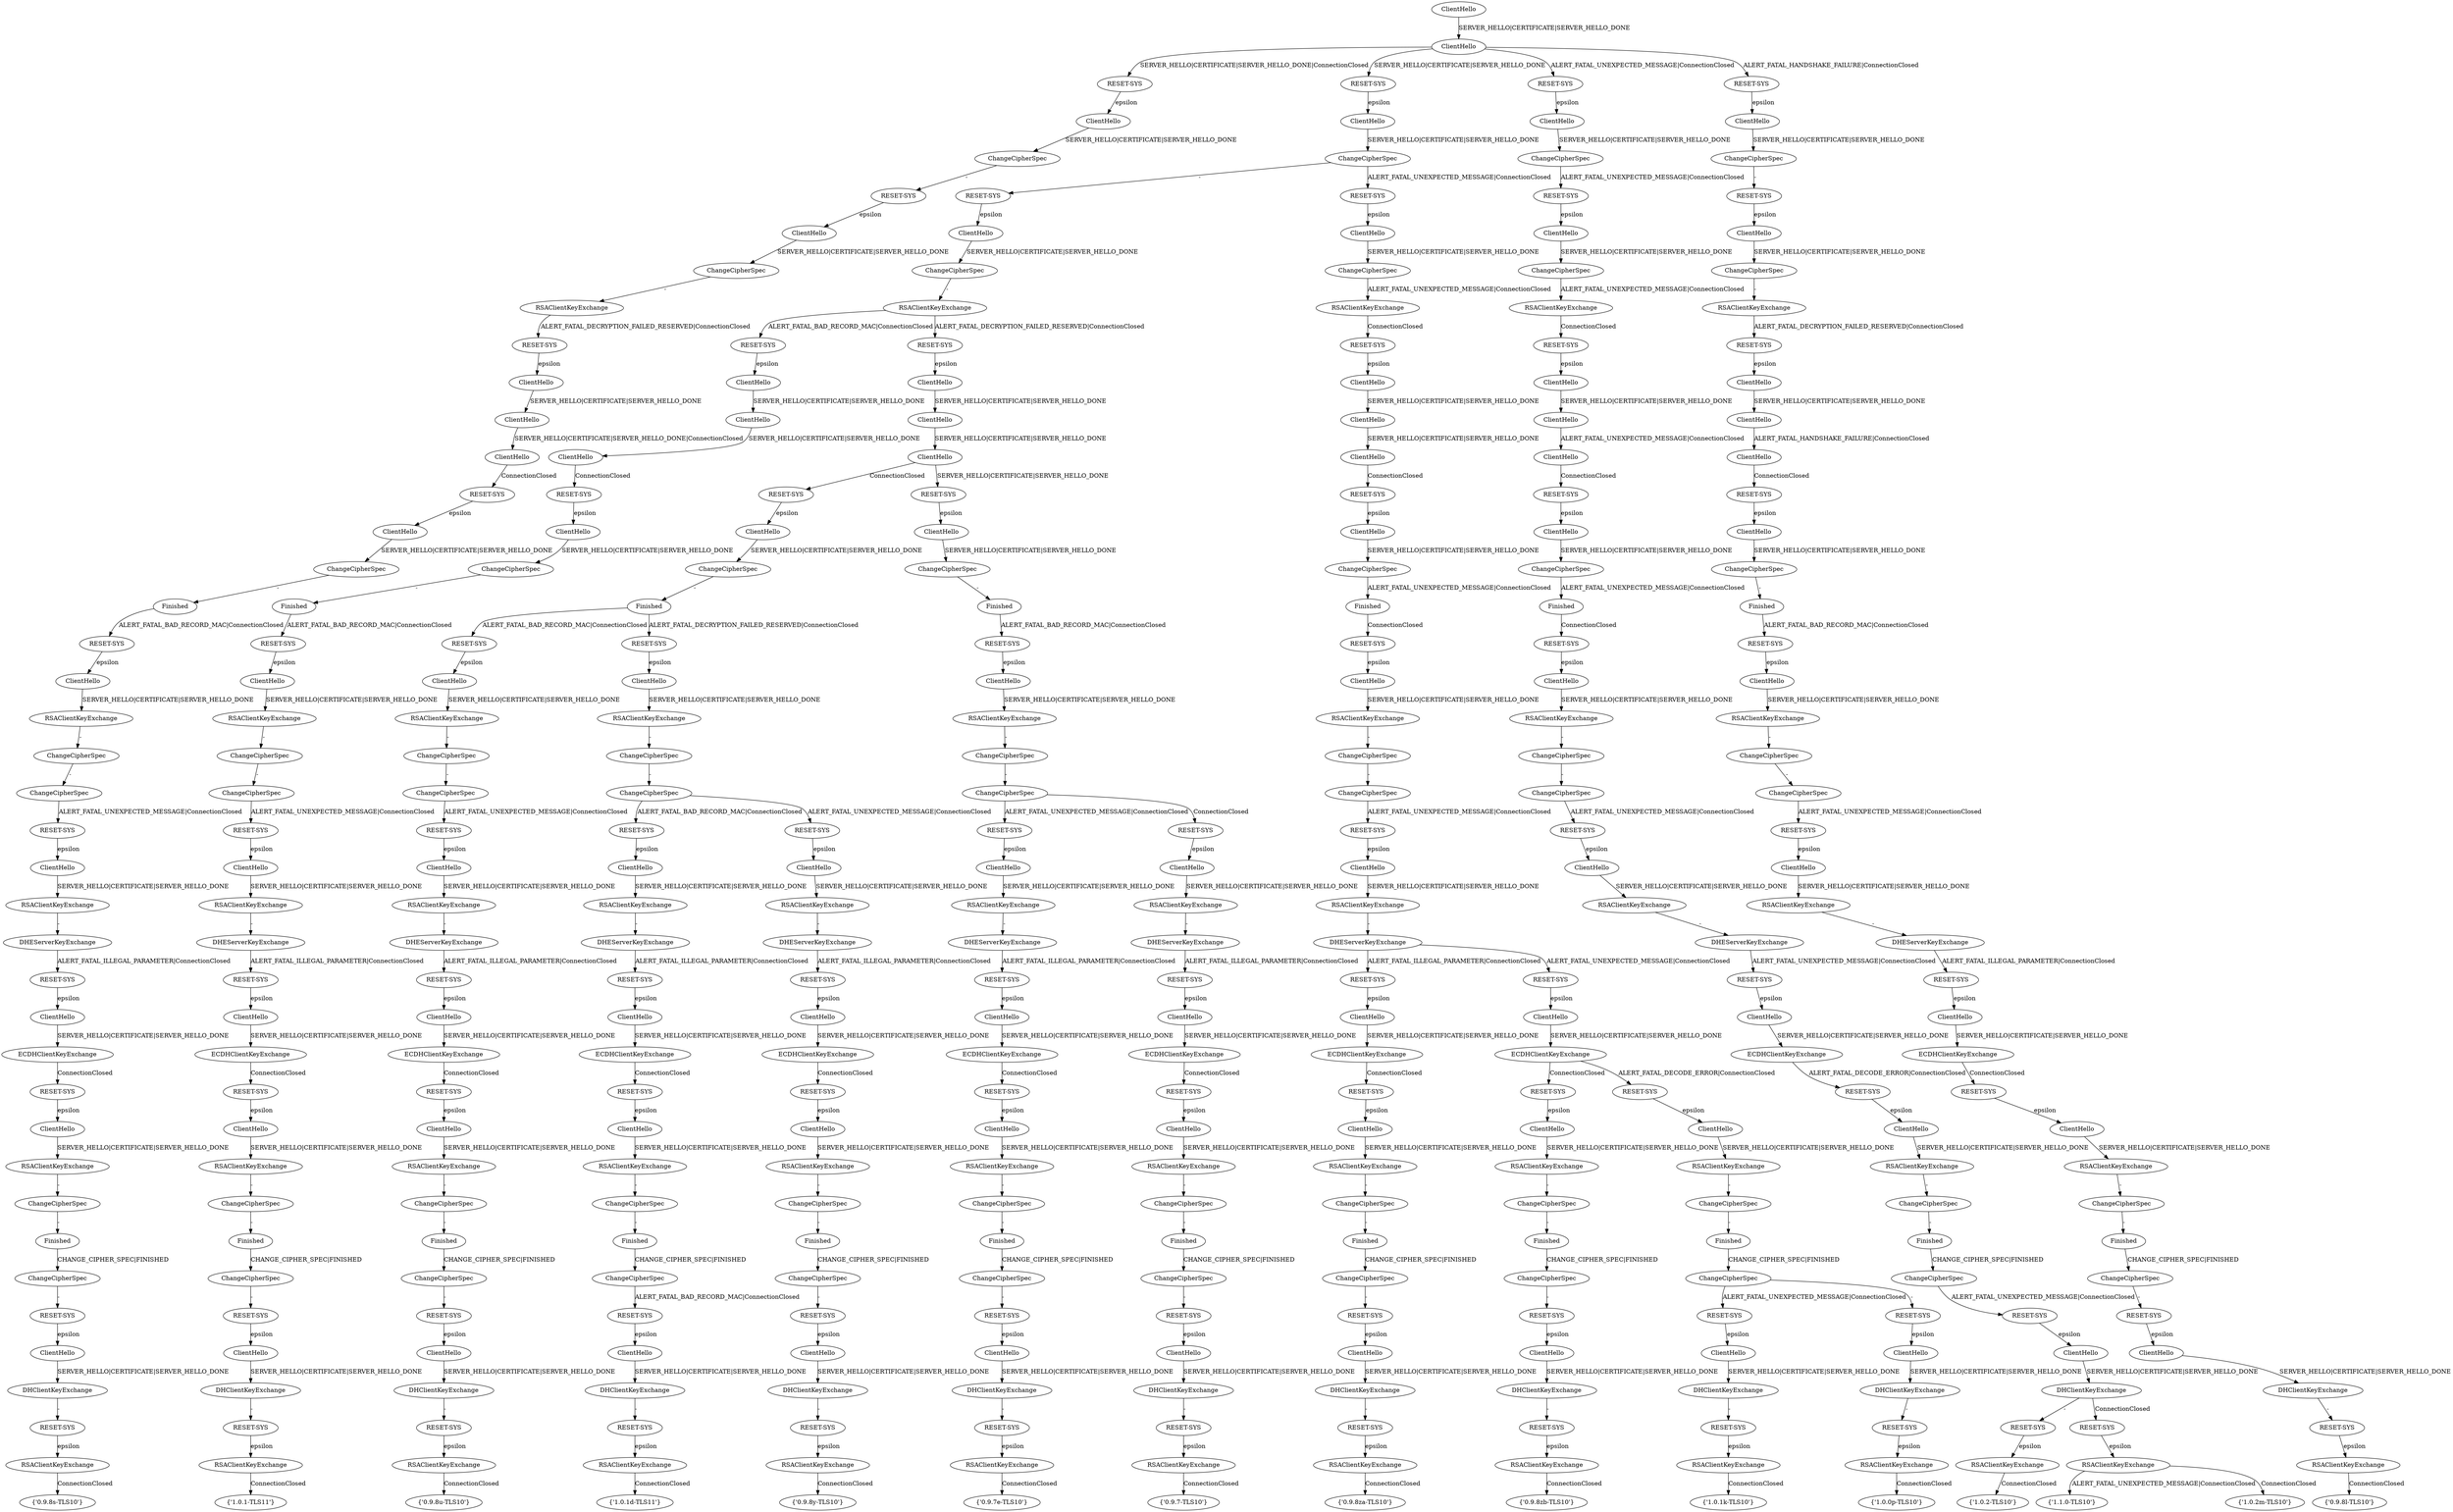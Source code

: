 digraph "" {
	node [label="\N"];
	a0	[label=ClientHello];
	a1	[label=ClientHello];
	a0 -> a1	[key=0,
		label="SERVER_HELLO|CERTIFICATE|SERVER_HELLO_DONE"];
	a2	[label="RESET-SYS"];
	a1 -> a2	[key=0,
		label="SERVER_HELLO|CERTIFICATE|SERVER_HELLO_DONE|ConnectionClosed"];
	a3	[label="RESET-SYS"];
	a1 -> a3	[key=0,
		label="SERVER_HELLO|CERTIFICATE|SERVER_HELLO_DONE"];
	a4	[label="RESET-SYS"];
	a1 -> a4	[key=0,
		label="ALERT_FATAL_UNEXPECTED_MESSAGE|ConnectionClosed"];
	a5	[label="RESET-SYS"];
	a1 -> a5	[key=0,
		label="ALERT_FATAL_HANDSHAKE_FAILURE|ConnectionClosed"];
	a9	[label=ClientHello];
	a2 -> a9	[key=0,
		label=epsilon];
	a6	[label=ClientHello];
	a3 -> a6	[key=0,
		label=epsilon];
	a8	[label=ClientHello];
	a4 -> a8	[key=0,
		label=epsilon];
	a7	[label=ClientHello];
	a5 -> a7	[key=0,
		label=epsilon];
	a10	[label=ChangeCipherSpec];
	a6 -> a10	[key=0,
		label="SERVER_HELLO|CERTIFICATE|SERVER_HELLO_DONE"];
	a13	[label=ChangeCipherSpec];
	a7 -> a13	[key=0,
		label="SERVER_HELLO|CERTIFICATE|SERVER_HELLO_DONE"];
	a15	[label=ChangeCipherSpec];
	a8 -> a15	[key=0,
		label="SERVER_HELLO|CERTIFICATE|SERVER_HELLO_DONE"];
	a17	[label=ChangeCipherSpec];
	a9 -> a17	[key=0,
		label="SERVER_HELLO|CERTIFICATE|SERVER_HELLO_DONE"];
	a11	[label="RESET-SYS"];
	a10 -> a11	[key=0,
		label="-"];
	a12	[label="RESET-SYS"];
	a10 -> a12	[key=0,
		label="ALERT_FATAL_UNEXPECTED_MESSAGE|ConnectionClosed"];
	a21	[label=ClientHello];
	a11 -> a21	[key=0,
		label=epsilon];
	a19	[label=ClientHello];
	a12 -> a19	[key=0,
		label=epsilon];
	a14	[label="RESET-SYS"];
	a13 -> a14	[key=0,
		label="-"];
	a22	[label=ClientHello];
	a14 -> a22	[key=0,
		label=epsilon];
	a16	[label="RESET-SYS"];
	a15 -> a16	[key=0,
		label="ALERT_FATAL_UNEXPECTED_MESSAGE|ConnectionClosed"];
	a23	[label=ClientHello];
	a16 -> a23	[key=0,
		label=epsilon];
	a18	[label="RESET-SYS"];
	a17 -> a18	[key=0,
		label="-"];
	a20	[label=ClientHello];
	a18 -> a20	[key=0,
		label=epsilon];
	a24	[label=ChangeCipherSpec];
	a19 -> a24	[key=0,
		label="SERVER_HELLO|CERTIFICATE|SERVER_HELLO_DONE"];
	a27	[label=ChangeCipherSpec];
	a20 -> a27	[key=0,
		label="SERVER_HELLO|CERTIFICATE|SERVER_HELLO_DONE"];
	a30	[label=ChangeCipherSpec];
	a21 -> a30	[key=0,
		label="SERVER_HELLO|CERTIFICATE|SERVER_HELLO_DONE"];
	a34	[label=ChangeCipherSpec];
	a22 -> a34	[key=0,
		label="SERVER_HELLO|CERTIFICATE|SERVER_HELLO_DONE"];
	a37	[label=ChangeCipherSpec];
	a23 -> a37	[key=0,
		label="SERVER_HELLO|CERTIFICATE|SERVER_HELLO_DONE"];
	a25	[label=RSAClientKeyExchange];
	a24 -> a25	[key=0,
		label="ALERT_FATAL_UNEXPECTED_MESSAGE|ConnectionClosed"];
	a26	[label="RESET-SYS"];
	a25 -> a26	[key=0,
		label=ConnectionClosed];
	a45	[label=ClientHello];
	a26 -> a45	[key=0,
		label=epsilon];
	a28	[label=RSAClientKeyExchange];
	a27 -> a28	[key=0,
		label="-"];
	a29	[label="RESET-SYS"];
	a28 -> a29	[key=0,
		label="ALERT_FATAL_DECRYPTION_FAILED_RESERVED|ConnectionClosed"];
	a42	[label=ClientHello];
	a29 -> a42	[key=0,
		label=epsilon];
	a31	[label=RSAClientKeyExchange];
	a30 -> a31	[key=0,
		label="-"];
	a32	[label="RESET-SYS"];
	a31 -> a32	[key=0,
		label="ALERT_FATAL_BAD_RECORD_MAC|ConnectionClosed"];
	a33	[label="RESET-SYS"];
	a31 -> a33	[key=0,
		label="ALERT_FATAL_DECRYPTION_FAILED_RESERVED|ConnectionClosed"];
	a41	[label=ClientHello];
	a32 -> a41	[key=0,
		label=epsilon];
	a43	[label=ClientHello];
	a33 -> a43	[key=0,
		label=epsilon];
	a35	[label=RSAClientKeyExchange];
	a34 -> a35	[key=0,
		label="-"];
	a36	[label="RESET-SYS"];
	a35 -> a36	[key=0,
		label="ALERT_FATAL_DECRYPTION_FAILED_RESERVED|ConnectionClosed"];
	a40	[label=ClientHello];
	a36 -> a40	[key=0,
		label=epsilon];
	a38	[label=RSAClientKeyExchange];
	a37 -> a38	[key=0,
		label="ALERT_FATAL_UNEXPECTED_MESSAGE|ConnectionClosed"];
	a39	[label="RESET-SYS"];
	a38 -> a39	[key=0,
		label=ConnectionClosed];
	a44	[label=ClientHello];
	a39 -> a44	[key=0,
		label=epsilon];
	a46	[label=ClientHello];
	a40 -> a46	[key=0,
		label="SERVER_HELLO|CERTIFICATE|SERVER_HELLO_DONE"];
	a49	[label=ClientHello];
	a41 -> a49	[key=0,
		label="SERVER_HELLO|CERTIFICATE|SERVER_HELLO_DONE"];
	a52	[label=ClientHello];
	a42 -> a52	[key=0,
		label="SERVER_HELLO|CERTIFICATE|SERVER_HELLO_DONE"];
	a55	[label=ClientHello];
	a43 -> a55	[key=0,
		label="SERVER_HELLO|CERTIFICATE|SERVER_HELLO_DONE"];
	a59	[label=ClientHello];
	a44 -> a59	[key=0,
		label="SERVER_HELLO|CERTIFICATE|SERVER_HELLO_DONE"];
	a62	[label=ClientHello];
	a45 -> a62	[key=0,
		label="SERVER_HELLO|CERTIFICATE|SERVER_HELLO_DONE"];
	a47	[label=ClientHello];
	a46 -> a47	[key=0,
		label="ALERT_FATAL_HANDSHAKE_FAILURE|ConnectionClosed"];
	a48	[label="RESET-SYS"];
	a47 -> a48	[key=0,
		label=ConnectionClosed];
	a68	[label=ClientHello];
	a48 -> a68	[key=0,
		label=epsilon];
	a50	[label=ClientHello];
	a49 -> a50	[key=0,
		label="SERVER_HELLO|CERTIFICATE|SERVER_HELLO_DONE"];
	a51	[label="RESET-SYS"];
	a50 -> a51	[key=0,
		label=ConnectionClosed];
	a70	[label=ClientHello];
	a51 -> a70	[key=0,
		label=epsilon];
	a53	[label=ClientHello];
	a52 -> a53	[key=0,
		label="SERVER_HELLO|CERTIFICATE|SERVER_HELLO_DONE|ConnectionClosed"];
	a54	[label="RESET-SYS"];
	a53 -> a54	[key=0,
		label=ConnectionClosed];
	a66	[label=ClientHello];
	a54 -> a66	[key=0,
		label=epsilon];
	a56	[label=ClientHello];
	a55 -> a56	[key=0,
		label="SERVER_HELLO|CERTIFICATE|SERVER_HELLO_DONE"];
	a57	[label="RESET-SYS"];
	a56 -> a57	[key=0,
		label=ConnectionClosed];
	a58	[label="RESET-SYS"];
	a56 -> a58	[key=0,
		label="SERVER_HELLO|CERTIFICATE|SERVER_HELLO_DONE"];
	a69	[label=ClientHello];
	a57 -> a69	[key=0,
		label=epsilon];
	a71	[label=ClientHello];
	a58 -> a71	[key=0,
		label=epsilon];
	a60	[label=ClientHello];
	a59 -> a60	[key=0,
		label="ALERT_FATAL_UNEXPECTED_MESSAGE|ConnectionClosed"];
	a61	[label="RESET-SYS"];
	a60 -> a61	[key=0,
		label=ConnectionClosed];
	a67	[label=ClientHello];
	a61 -> a67	[key=0,
		label=epsilon];
	a63	[label=ClientHello];
	a62 -> a63	[key=0,
		label="SERVER_HELLO|CERTIFICATE|SERVER_HELLO_DONE"];
	a64	[label="RESET-SYS"];
	a63 -> a64	[key=0,
		label=ConnectionClosed];
	a65	[label=ClientHello];
	a64 -> a65	[key=0,
		label=epsilon];
	a72	[label=ChangeCipherSpec];
	a65 -> a72	[key=0,
		label="SERVER_HELLO|CERTIFICATE|SERVER_HELLO_DONE"];
	a75	[label=ChangeCipherSpec];
	a66 -> a75	[key=0,
		label="SERVER_HELLO|CERTIFICATE|SERVER_HELLO_DONE"];
	a78	[label=ChangeCipherSpec];
	a67 -> a78	[key=0,
		label="SERVER_HELLO|CERTIFICATE|SERVER_HELLO_DONE"];
	a81	[label=ChangeCipherSpec];
	a68 -> a81	[key=0,
		label="SERVER_HELLO|CERTIFICATE|SERVER_HELLO_DONE"];
	a84	[label=ChangeCipherSpec];
	a69 -> a84	[key=0,
		label="SERVER_HELLO|CERTIFICATE|SERVER_HELLO_DONE"];
	a88	[label=ChangeCipherSpec];
	a70 -> a88	[key=0,
		label="SERVER_HELLO|CERTIFICATE|SERVER_HELLO_DONE"];
	a91	[label=ChangeCipherSpec];
	a71 -> a91	[key=0,
		label="SERVER_HELLO|CERTIFICATE|SERVER_HELLO_DONE"];
	a73	[label=Finished];
	a72 -> a73	[key=0,
		label="ALERT_FATAL_UNEXPECTED_MESSAGE|ConnectionClosed"];
	a74	[label="RESET-SYS"];
	a73 -> a74	[key=0,
		label=ConnectionClosed];
	a97	[label=ClientHello];
	a74 -> a97	[key=0,
		label=epsilon];
	a76	[label=Finished];
	a75 -> a76	[key=0,
		label="-"];
	a77	[label="RESET-SYS"];
	a76 -> a77	[key=0,
		label="ALERT_FATAL_BAD_RECORD_MAC|ConnectionClosed"];
	a101	[label=ClientHello];
	a77 -> a101	[key=0,
		label=epsilon];
	a79	[label=Finished];
	a78 -> a79	[key=0,
		label="ALERT_FATAL_UNEXPECTED_MESSAGE|ConnectionClosed"];
	a80	[label="RESET-SYS"];
	a79 -> a80	[key=0,
		label=ConnectionClosed];
	a99	[label=ClientHello];
	a80 -> a99	[key=0,
		label=epsilon];
	a82	[label=Finished];
	a81 -> a82	[key=0,
		label="-"];
	a83	[label="RESET-SYS"];
	a82 -> a83	[key=0,
		label="ALERT_FATAL_BAD_RECORD_MAC|ConnectionClosed"];
	a96	[label=ClientHello];
	a83 -> a96	[key=0,
		label=epsilon];
	a85	[label=Finished];
	a84 -> a85	[key=0,
		label="-"];
	a86	[label="RESET-SYS"];
	a85 -> a86	[key=0,
		label="ALERT_FATAL_BAD_RECORD_MAC|ConnectionClosed"];
	a87	[label="RESET-SYS"];
	a85 -> a87	[key=0,
		label="ALERT_FATAL_DECRYPTION_FAILED_RESERVED|ConnectionClosed"];
	a95	[label=ClientHello];
	a86 -> a95	[key=0,
		label=epsilon];
	a98	[label=ClientHello];
	a87 -> a98	[key=0,
		label=epsilon];
	a89	[label=Finished];
	a88 -> a89	[key=0,
		label="-"];
	a90	[label="RESET-SYS"];
	a89 -> a90	[key=0,
		label="ALERT_FATAL_BAD_RECORD_MAC|ConnectionClosed"];
	a94	[label=ClientHello];
	a90 -> a94	[key=0,
		label=epsilon];
	a92	[label=Finished];
	a91 -> a92	[key=0,
		label="-"];
	a93	[label="RESET-SYS"];
	a92 -> a93	[key=0,
		label="ALERT_FATAL_BAD_RECORD_MAC|ConnectionClosed"];
	a100	[label=ClientHello];
	a93 -> a100	[key=0,
		label=epsilon];
	a102	[label=RSAClientKeyExchange];
	a94 -> a102	[key=0,
		label="SERVER_HELLO|CERTIFICATE|SERVER_HELLO_DONE"];
	a106	[label=RSAClientKeyExchange];
	a95 -> a106	[key=0,
		label="SERVER_HELLO|CERTIFICATE|SERVER_HELLO_DONE"];
	a110	[label=RSAClientKeyExchange];
	a96 -> a110	[key=0,
		label="SERVER_HELLO|CERTIFICATE|SERVER_HELLO_DONE"];
	a114	[label=RSAClientKeyExchange];
	a97 -> a114	[key=0,
		label="SERVER_HELLO|CERTIFICATE|SERVER_HELLO_DONE"];
	a118	[label=RSAClientKeyExchange];
	a98 -> a118	[key=0,
		label="SERVER_HELLO|CERTIFICATE|SERVER_HELLO_DONE"];
	a123	[label=RSAClientKeyExchange];
	a99 -> a123	[key=0,
		label="SERVER_HELLO|CERTIFICATE|SERVER_HELLO_DONE"];
	a127	[label=RSAClientKeyExchange];
	a100 -> a127	[key=0,
		label="SERVER_HELLO|CERTIFICATE|SERVER_HELLO_DONE"];
	a132	[label=RSAClientKeyExchange];
	a101 -> a132	[key=0,
		label="SERVER_HELLO|CERTIFICATE|SERVER_HELLO_DONE"];
	a103	[label=ChangeCipherSpec];
	a102 -> a103	[key=0,
		label="-"];
	a104	[label=ChangeCipherSpec];
	a103 -> a104	[key=0,
		label="-"];
	a105	[label="RESET-SYS"];
	a104 -> a105	[key=0,
		label="ALERT_FATAL_UNEXPECTED_MESSAGE|ConnectionClosed"];
	a142	[label=ClientHello];
	a105 -> a142	[key=0,
		label=epsilon];
	a107	[label=ChangeCipherSpec];
	a106 -> a107	[key=0,
		label="-"];
	a108	[label=ChangeCipherSpec];
	a107 -> a108	[key=0,
		label="-"];
	a109	[label="RESET-SYS"];
	a108 -> a109	[key=0,
		label="ALERT_FATAL_UNEXPECTED_MESSAGE|ConnectionClosed"];
	a144	[label=ClientHello];
	a109 -> a144	[key=0,
		label=epsilon];
	a111	[label=ChangeCipherSpec];
	a110 -> a111	[key=0,
		label="-"];
	a112	[label=ChangeCipherSpec];
	a111 -> a112	[key=0,
		label="-"];
	a113	[label="RESET-SYS"];
	a112 -> a113	[key=0,
		label="ALERT_FATAL_UNEXPECTED_MESSAGE|ConnectionClosed"];
	a139	[label=ClientHello];
	a113 -> a139	[key=0,
		label=epsilon];
	a115	[label=ChangeCipherSpec];
	a114 -> a115	[key=0,
		label="-"];
	a116	[label=ChangeCipherSpec];
	a115 -> a116	[key=0,
		label="-"];
	a117	[label="RESET-SYS"];
	a116 -> a117	[key=0,
		label="ALERT_FATAL_UNEXPECTED_MESSAGE|ConnectionClosed"];
	a143	[label=ClientHello];
	a117 -> a143	[key=0,
		label=epsilon];
	a119	[label=ChangeCipherSpec];
	a118 -> a119	[key=0,
		label="-"];
	a120	[label=ChangeCipherSpec];
	a119 -> a120	[key=0,
		label="-"];
	a121	[label="RESET-SYS"];
	a120 -> a121	[key=0,
		label="ALERT_FATAL_BAD_RECORD_MAC|ConnectionClosed"];
	a122	[label="RESET-SYS"];
	a120 -> a122	[key=0,
		label="ALERT_FATAL_UNEXPECTED_MESSAGE|ConnectionClosed"];
	a141	[label=ClientHello];
	a121 -> a141	[key=0,
		label=epsilon];
	a140	[label=ClientHello];
	a122 -> a140	[key=0,
		label=epsilon];
	a124	[label=ChangeCipherSpec];
	a123 -> a124	[key=0,
		label="-"];
	a125	[label=ChangeCipherSpec];
	a124 -> a125	[key=0,
		label="-"];
	a126	[label="RESET-SYS"];
	a125 -> a126	[key=0,
		label="ALERT_FATAL_UNEXPECTED_MESSAGE|ConnectionClosed"];
	a145	[label=ClientHello];
	a126 -> a145	[key=0,
		label=epsilon];
	a128	[label=ChangeCipherSpec];
	a127 -> a128	[key=0,
		label="-"];
	a129	[label=ChangeCipherSpec];
	a128 -> a129	[key=0,
		label="-"];
	a130	[label="RESET-SYS"];
	a129 -> a130	[key=0,
		label="ALERT_FATAL_UNEXPECTED_MESSAGE|ConnectionClosed"];
	a131	[label="RESET-SYS"];
	a129 -> a131	[key=0,
		label=ConnectionClosed];
	a137	[label=ClientHello];
	a130 -> a137	[key=0,
		label=epsilon];
	a136	[label=ClientHello];
	a131 -> a136	[key=0,
		label=epsilon];
	a133	[label=ChangeCipherSpec];
	a132 -> a133	[key=0,
		label="-"];
	a134	[label=ChangeCipherSpec];
	a133 -> a134	[key=0,
		label="-"];
	a135	[label="RESET-SYS"];
	a134 -> a135	[key=0,
		label="ALERT_FATAL_UNEXPECTED_MESSAGE|ConnectionClosed"];
	a138	[label=ClientHello];
	a135 -> a138	[key=0,
		label=epsilon];
	a146	[label=RSAClientKeyExchange];
	a136 -> a146	[key=0,
		label="SERVER_HELLO|CERTIFICATE|SERVER_HELLO_DONE"];
	a149	[label=RSAClientKeyExchange];
	a137 -> a149	[key=0,
		label="SERVER_HELLO|CERTIFICATE|SERVER_HELLO_DONE"];
	a152	[label=RSAClientKeyExchange];
	a138 -> a152	[key=0,
		label="SERVER_HELLO|CERTIFICATE|SERVER_HELLO_DONE"];
	a155	[label=RSAClientKeyExchange];
	a139 -> a155	[key=0,
		label="SERVER_HELLO|CERTIFICATE|SERVER_HELLO_DONE"];
	a158	[label=RSAClientKeyExchange];
	a140 -> a158	[key=0,
		label="SERVER_HELLO|CERTIFICATE|SERVER_HELLO_DONE"];
	a161	[label=RSAClientKeyExchange];
	a141 -> a161	[key=0,
		label="SERVER_HELLO|CERTIFICATE|SERVER_HELLO_DONE"];
	a164	[label=RSAClientKeyExchange];
	a142 -> a164	[key=0,
		label="SERVER_HELLO|CERTIFICATE|SERVER_HELLO_DONE"];
	a167	[label=RSAClientKeyExchange];
	a143 -> a167	[key=0,
		label="SERVER_HELLO|CERTIFICATE|SERVER_HELLO_DONE"];
	a171	[label=RSAClientKeyExchange];
	a144 -> a171	[key=0,
		label="SERVER_HELLO|CERTIFICATE|SERVER_HELLO_DONE"];
	a174	[label=RSAClientKeyExchange];
	a145 -> a174	[key=0,
		label="SERVER_HELLO|CERTIFICATE|SERVER_HELLO_DONE"];
	a147	[label=DHEServerKeyExchange];
	a146 -> a147	[key=0,
		label="-"];
	a148	[label="RESET-SYS"];
	a147 -> a148	[key=0,
		label="ALERT_FATAL_ILLEGAL_PARAMETER|ConnectionClosed"];
	a182	[label=ClientHello];
	a148 -> a182	[key=0,
		label=epsilon];
	a150	[label=DHEServerKeyExchange];
	a149 -> a150	[key=0,
		label="-"];
	a151	[label="RESET-SYS"];
	a150 -> a151	[key=0,
		label="ALERT_FATAL_ILLEGAL_PARAMETER|ConnectionClosed"];
	a179	[label=ClientHello];
	a151 -> a179	[key=0,
		label=epsilon];
	a153	[label=DHEServerKeyExchange];
	a152 -> a153	[key=0,
		label="-"];
	a154	[label="RESET-SYS"];
	a153 -> a154	[key=0,
		label="ALERT_FATAL_ILLEGAL_PARAMETER|ConnectionClosed"];
	a178	[label=ClientHello];
	a154 -> a178	[key=0,
		label=epsilon];
	a156	[label=DHEServerKeyExchange];
	a155 -> a156	[key=0,
		label="-"];
	a157	[label="RESET-SYS"];
	a156 -> a157	[key=0,
		label="ALERT_FATAL_ILLEGAL_PARAMETER|ConnectionClosed"];
	a185	[label=ClientHello];
	a157 -> a185	[key=0,
		label=epsilon];
	a159	[label=DHEServerKeyExchange];
	a158 -> a159	[key=0,
		label="-"];
	a160	[label="RESET-SYS"];
	a159 -> a160	[key=0,
		label="ALERT_FATAL_ILLEGAL_PARAMETER|ConnectionClosed"];
	a183	[label=ClientHello];
	a160 -> a183	[key=0,
		label=epsilon];
	a162	[label=DHEServerKeyExchange];
	a161 -> a162	[key=0,
		label="-"];
	a163	[label="RESET-SYS"];
	a162 -> a163	[key=0,
		label="ALERT_FATAL_ILLEGAL_PARAMETER|ConnectionClosed"];
	a187	[label=ClientHello];
	a163 -> a187	[key=0,
		label=epsilon];
	a165	[label=DHEServerKeyExchange];
	a164 -> a165	[key=0,
		label="-"];
	a166	[label="RESET-SYS"];
	a165 -> a166	[key=0,
		label="ALERT_FATAL_ILLEGAL_PARAMETER|ConnectionClosed"];
	a184	[label=ClientHello];
	a166 -> a184	[key=0,
		label=epsilon];
	a168	[label=DHEServerKeyExchange];
	a167 -> a168	[key=0,
		label="-"];
	a169	[label="RESET-SYS"];
	a168 -> a169	[key=0,
		label="ALERT_FATAL_ILLEGAL_PARAMETER|ConnectionClosed"];
	a170	[label="RESET-SYS"];
	a168 -> a170	[key=0,
		label="ALERT_FATAL_UNEXPECTED_MESSAGE|ConnectionClosed"];
	a186	[label=ClientHello];
	a169 -> a186	[key=0,
		label=epsilon];
	a177	[label=ClientHello];
	a170 -> a177	[key=0,
		label=epsilon];
	a172	[label=DHEServerKeyExchange];
	a171 -> a172	[key=0,
		label="-"];
	a173	[label="RESET-SYS"];
	a172 -> a173	[key=0,
		label="ALERT_FATAL_ILLEGAL_PARAMETER|ConnectionClosed"];
	a181	[label=ClientHello];
	a173 -> a181	[key=0,
		label=epsilon];
	a175	[label=DHEServerKeyExchange];
	a174 -> a175	[key=0,
		label="-"];
	a176	[label="RESET-SYS"];
	a175 -> a176	[key=0,
		label="ALERT_FATAL_UNEXPECTED_MESSAGE|ConnectionClosed"];
	a180	[label=ClientHello];
	a176 -> a180	[key=0,
		label=epsilon];
	a188	[label=ECDHClientKeyExchange];
	a177 -> a188	[key=0,
		label="SERVER_HELLO|CERTIFICATE|SERVER_HELLO_DONE"];
	a191	[label=ECDHClientKeyExchange];
	a178 -> a191	[key=0,
		label="SERVER_HELLO|CERTIFICATE|SERVER_HELLO_DONE"];
	a193	[label=ECDHClientKeyExchange];
	a179 -> a193	[key=0,
		label="SERVER_HELLO|CERTIFICATE|SERVER_HELLO_DONE"];
	a195	[label=ECDHClientKeyExchange];
	a180 -> a195	[key=0,
		label="SERVER_HELLO|CERTIFICATE|SERVER_HELLO_DONE"];
	a197	[label=ECDHClientKeyExchange];
	a181 -> a197	[key=0,
		label="SERVER_HELLO|CERTIFICATE|SERVER_HELLO_DONE"];
	a199	[label=ECDHClientKeyExchange];
	a182 -> a199	[key=0,
		label="SERVER_HELLO|CERTIFICATE|SERVER_HELLO_DONE"];
	a201	[label=ECDHClientKeyExchange];
	a183 -> a201	[key=0,
		label="SERVER_HELLO|CERTIFICATE|SERVER_HELLO_DONE"];
	a203	[label=ECDHClientKeyExchange];
	a184 -> a203	[key=0,
		label="SERVER_HELLO|CERTIFICATE|SERVER_HELLO_DONE"];
	a205	[label=ECDHClientKeyExchange];
	a185 -> a205	[key=0,
		label="SERVER_HELLO|CERTIFICATE|SERVER_HELLO_DONE"];
	a207	[label=ECDHClientKeyExchange];
	a186 -> a207	[key=0,
		label="SERVER_HELLO|CERTIFICATE|SERVER_HELLO_DONE"];
	a209	[label=ECDHClientKeyExchange];
	a187 -> a209	[key=0,
		label="SERVER_HELLO|CERTIFICATE|SERVER_HELLO_DONE"];
	a189	[label="RESET-SYS"];
	a188 -> a189	[key=0,
		label=ConnectionClosed];
	a190	[label="RESET-SYS"];
	a188 -> a190	[key=0,
		label="ALERT_FATAL_DECODE_ERROR|ConnectionClosed"];
	a215	[label=ClientHello];
	a189 -> a215	[key=0,
		label=epsilon];
	a221	[label=ClientHello];
	a190 -> a221	[key=0,
		label=epsilon];
	a192	[label="RESET-SYS"];
	a191 -> a192	[key=0,
		label=ConnectionClosed];
	a214	[label=ClientHello];
	a192 -> a214	[key=0,
		label=epsilon];
	a194	[label="RESET-SYS"];
	a193 -> a194	[key=0,
		label=ConnectionClosed];
	a213	[label=ClientHello];
	a194 -> a213	[key=0,
		label=epsilon];
	a196	[label="RESET-SYS"];
	a195 -> a196	[key=0,
		label="ALERT_FATAL_DECODE_ERROR|ConnectionClosed"];
	a219	[label=ClientHello];
	a196 -> a219	[key=0,
		label=epsilon];
	a198	[label="RESET-SYS"];
	a197 -> a198	[key=0,
		label=ConnectionClosed];
	a222	[label=ClientHello];
	a198 -> a222	[key=0,
		label=epsilon];
	a200	[label="RESET-SYS"];
	a199 -> a200	[key=0,
		label=ConnectionClosed];
	a211	[label=ClientHello];
	a200 -> a211	[key=0,
		label=epsilon];
	a202	[label="RESET-SYS"];
	a201 -> a202	[key=0,
		label=ConnectionClosed];
	a212	[label=ClientHello];
	a202 -> a212	[key=0,
		label=epsilon];
	a204	[label="RESET-SYS"];
	a203 -> a204	[key=0,
		label=ConnectionClosed];
	a218	[label=ClientHello];
	a204 -> a218	[key=0,
		label=epsilon];
	a206	[label="RESET-SYS"];
	a205 -> a206	[key=0,
		label=ConnectionClosed];
	a220	[label=ClientHello];
	a206 -> a220	[key=0,
		label=epsilon];
	a208	[label="RESET-SYS"];
	a207 -> a208	[key=0,
		label=ConnectionClosed];
	a217	[label=ClientHello];
	a208 -> a217	[key=0,
		label=epsilon];
	a210	[label="RESET-SYS"];
	a209 -> a210	[key=0,
		label=ConnectionClosed];
	a216	[label=ClientHello];
	a210 -> a216	[key=0,
		label=epsilon];
	a223	[label=RSAClientKeyExchange];
	a211 -> a223	[key=0,
		label="SERVER_HELLO|CERTIFICATE|SERVER_HELLO_DONE"];
	a228	[label=RSAClientKeyExchange];
	a212 -> a228	[key=0,
		label="SERVER_HELLO|CERTIFICATE|SERVER_HELLO_DONE"];
	a233	[label=RSAClientKeyExchange];
	a213 -> a233	[key=0,
		label="SERVER_HELLO|CERTIFICATE|SERVER_HELLO_DONE"];
	a238	[label=RSAClientKeyExchange];
	a214 -> a238	[key=0,
		label="SERVER_HELLO|CERTIFICATE|SERVER_HELLO_DONE"];
	a243	[label=RSAClientKeyExchange];
	a215 -> a243	[key=0,
		label="SERVER_HELLO|CERTIFICATE|SERVER_HELLO_DONE"];
	a248	[label=RSAClientKeyExchange];
	a216 -> a248	[key=0,
		label="SERVER_HELLO|CERTIFICATE|SERVER_HELLO_DONE"];
	a253	[label=RSAClientKeyExchange];
	a217 -> a253	[key=0,
		label="SERVER_HELLO|CERTIFICATE|SERVER_HELLO_DONE"];
	a258	[label=RSAClientKeyExchange];
	a218 -> a258	[key=0,
		label="SERVER_HELLO|CERTIFICATE|SERVER_HELLO_DONE"];
	a263	[label=RSAClientKeyExchange];
	a219 -> a263	[key=0,
		label="SERVER_HELLO|CERTIFICATE|SERVER_HELLO_DONE"];
	a268	[label=RSAClientKeyExchange];
	a220 -> a268	[key=0,
		label="SERVER_HELLO|CERTIFICATE|SERVER_HELLO_DONE"];
	a273	[label=RSAClientKeyExchange];
	a221 -> a273	[key=0,
		label="SERVER_HELLO|CERTIFICATE|SERVER_HELLO_DONE"];
	a279	[label=RSAClientKeyExchange];
	a222 -> a279	[key=0,
		label="SERVER_HELLO|CERTIFICATE|SERVER_HELLO_DONE"];
	a224	[label=ChangeCipherSpec];
	a223 -> a224	[key=0,
		label="-"];
	a225	[label=Finished];
	a224 -> a225	[key=0,
		label="-"];
	a226	[label=ChangeCipherSpec];
	a225 -> a226	[key=0,
		label="CHANGE_CIPHER_SPEC|FINISHED"];
	a227	[label="RESET-SYS"];
	a226 -> a227	[key=0,
		label="-"];
	a291	[label=ClientHello];
	a227 -> a291	[key=0,
		label=epsilon];
	a229	[label=ChangeCipherSpec];
	a228 -> a229	[key=0,
		label="-"];
	a230	[label=Finished];
	a229 -> a230	[key=0,
		label="-"];
	a231	[label=ChangeCipherSpec];
	a230 -> a231	[key=0,
		label="CHANGE_CIPHER_SPEC|FINISHED"];
	a232	[label="RESET-SYS"];
	a231 -> a232	[key=0,
		label="-"];
	a294	[label=ClientHello];
	a232 -> a294	[key=0,
		label=epsilon];
	a234	[label=ChangeCipherSpec];
	a233 -> a234	[key=0,
		label="-"];
	a235	[label=Finished];
	a234 -> a235	[key=0,
		label="-"];
	a236	[label=ChangeCipherSpec];
	a235 -> a236	[key=0,
		label="CHANGE_CIPHER_SPEC|FINISHED"];
	a237	[label="RESET-SYS"];
	a236 -> a237	[key=0,
		label="-"];
	a296	[label=ClientHello];
	a237 -> a296	[key=0,
		label=epsilon];
	a239	[label=ChangeCipherSpec];
	a238 -> a239	[key=0,
		label="-"];
	a240	[label=Finished];
	a239 -> a240	[key=0,
		label="-"];
	a241	[label=ChangeCipherSpec];
	a240 -> a241	[key=0,
		label="CHANGE_CIPHER_SPEC|FINISHED"];
	a242	[label="RESET-SYS"];
	a241 -> a242	[key=0,
		label="-"];
	a290	[label=ClientHello];
	a242 -> a290	[key=0,
		label=epsilon];
	a244	[label=ChangeCipherSpec];
	a243 -> a244	[key=0,
		label="-"];
	a245	[label=Finished];
	a244 -> a245	[key=0,
		label="-"];
	a246	[label=ChangeCipherSpec];
	a245 -> a246	[key=0,
		label="CHANGE_CIPHER_SPEC|FINISHED"];
	a247	[label="RESET-SYS"];
	a246 -> a247	[key=0,
		label="-"];
	a287	[label=ClientHello];
	a247 -> a287	[key=0,
		label=epsilon];
	a249	[label=ChangeCipherSpec];
	a248 -> a249	[key=0,
		label="-"];
	a250	[label=Finished];
	a249 -> a250	[key=0,
		label="-"];
	a251	[label=ChangeCipherSpec];
	a250 -> a251	[key=0,
		label="CHANGE_CIPHER_SPEC|FINISHED"];
	a252	[label="RESET-SYS"];
	a251 -> a252	[key=0,
		label="ALERT_FATAL_BAD_RECORD_MAC|ConnectionClosed"];
	a292	[label=ClientHello];
	a252 -> a292	[key=0,
		label=epsilon];
	a254	[label=ChangeCipherSpec];
	a253 -> a254	[key=0,
		label="-"];
	a255	[label=Finished];
	a254 -> a255	[key=0,
		label="-"];
	a256	[label=ChangeCipherSpec];
	a255 -> a256	[key=0,
		label="CHANGE_CIPHER_SPEC|FINISHED"];
	a257	[label="RESET-SYS"];
	a256 -> a257	[key=0,
		label="-"];
	a284	[label=ClientHello];
	a257 -> a284	[key=0,
		label=epsilon];
	a259	[label=ChangeCipherSpec];
	a258 -> a259	[key=0,
		label="-"];
	a260	[label=Finished];
	a259 -> a260	[key=0,
		label="-"];
	a261	[label=ChangeCipherSpec];
	a260 -> a261	[key=0,
		label="CHANGE_CIPHER_SPEC|FINISHED"];
	a262	[label="RESET-SYS"];
	a261 -> a262	[key=0,
		label="-"];
	a293	[label=ClientHello];
	a262 -> a293	[key=0,
		label=epsilon];
	a264	[label=ChangeCipherSpec];
	a263 -> a264	[key=0,
		label="-"];
	a265	[label=Finished];
	a264 -> a265	[key=0,
		label="-"];
	a266	[label=ChangeCipherSpec];
	a265 -> a266	[key=0,
		label="CHANGE_CIPHER_SPEC|FINISHED"];
	a267	[label="RESET-SYS"];
	a266 -> a267	[key=0,
		label="ALERT_FATAL_UNEXPECTED_MESSAGE|ConnectionClosed"];
	a289	[label=ClientHello];
	a267 -> a289	[key=0,
		label=epsilon];
	a269	[label=ChangeCipherSpec];
	a268 -> a269	[key=0,
		label="-"];
	a270	[label=Finished];
	a269 -> a270	[key=0,
		label="-"];
	a271	[label=ChangeCipherSpec];
	a270 -> a271	[key=0,
		label="CHANGE_CIPHER_SPEC|FINISHED"];
	a272	[label="RESET-SYS"];
	a271 -> a272	[key=0,
		label="-"];
	a288	[label=ClientHello];
	a272 -> a288	[key=0,
		label=epsilon];
	a274	[label=ChangeCipherSpec];
	a273 -> a274	[key=0,
		label="-"];
	a275	[label=Finished];
	a274 -> a275	[key=0,
		label="-"];
	a276	[label=ChangeCipherSpec];
	a275 -> a276	[key=0,
		label="CHANGE_CIPHER_SPEC|FINISHED"];
	a277	[label="RESET-SYS"];
	a276 -> a277	[key=0,
		label="ALERT_FATAL_UNEXPECTED_MESSAGE|ConnectionClosed"];
	a278	[label="RESET-SYS"];
	a276 -> a278	[key=0,
		label="-"];
	a295	[label=ClientHello];
	a277 -> a295	[key=0,
		label=epsilon];
	a285	[label=ClientHello];
	a278 -> a285	[key=0,
		label=epsilon];
	a280	[label=ChangeCipherSpec];
	a279 -> a280	[key=0,
		label="-"];
	a281	[label=Finished];
	a280 -> a281	[key=0,
		label="-"];
	a282	[label=ChangeCipherSpec];
	a281 -> a282	[key=0,
		label="CHANGE_CIPHER_SPEC|FINISHED"];
	a283	[label="RESET-SYS"];
	a282 -> a283	[key=0,
		label="-"];
	a286	[label=ClientHello];
	a283 -> a286	[key=0,
		label=epsilon];
	a297	[label=DHClientKeyExchange];
	a284 -> a297	[key=0,
		label="SERVER_HELLO|CERTIFICATE|SERVER_HELLO_DONE"];
	a299	[label=DHClientKeyExchange];
	a285 -> a299	[key=0,
		label="SERVER_HELLO|CERTIFICATE|SERVER_HELLO_DONE"];
	a301	[label=DHClientKeyExchange];
	a286 -> a301	[key=0,
		label="SERVER_HELLO|CERTIFICATE|SERVER_HELLO_DONE"];
	a303	[label=DHClientKeyExchange];
	a287 -> a303	[key=0,
		label="SERVER_HELLO|CERTIFICATE|SERVER_HELLO_DONE"];
	a305	[label=DHClientKeyExchange];
	a288 -> a305	[key=0,
		label="SERVER_HELLO|CERTIFICATE|SERVER_HELLO_DONE"];
	a307	[label=DHClientKeyExchange];
	a289 -> a307	[key=0,
		label="SERVER_HELLO|CERTIFICATE|SERVER_HELLO_DONE"];
	a310	[label=DHClientKeyExchange];
	a290 -> a310	[key=0,
		label="SERVER_HELLO|CERTIFICATE|SERVER_HELLO_DONE"];
	a312	[label=DHClientKeyExchange];
	a291 -> a312	[key=0,
		label="SERVER_HELLO|CERTIFICATE|SERVER_HELLO_DONE"];
	a314	[label=DHClientKeyExchange];
	a292 -> a314	[key=0,
		label="SERVER_HELLO|CERTIFICATE|SERVER_HELLO_DONE"];
	a316	[label=DHClientKeyExchange];
	a293 -> a316	[key=0,
		label="SERVER_HELLO|CERTIFICATE|SERVER_HELLO_DONE"];
	a318	[label=DHClientKeyExchange];
	a294 -> a318	[key=0,
		label="SERVER_HELLO|CERTIFICATE|SERVER_HELLO_DONE"];
	a320	[label=DHClientKeyExchange];
	a295 -> a320	[key=0,
		label="SERVER_HELLO|CERTIFICATE|SERVER_HELLO_DONE"];
	a322	[label=DHClientKeyExchange];
	a296 -> a322	[key=0,
		label="SERVER_HELLO|CERTIFICATE|SERVER_HELLO_DONE"];
	a298	[label="RESET-SYS"];
	a297 -> a298	[key=0,
		label="-"];
	a332	[label=RSAClientKeyExchange];
	a298 -> a332	[key=0,
		label=epsilon];
	a300	[label="RESET-SYS"];
	a299 -> a300	[key=0,
		label="-"];
	a326	[label=RSAClientKeyExchange];
	a300 -> a326	[key=0,
		label=epsilon];
	a302	[label="RESET-SYS"];
	a301 -> a302	[key=0,
		label="-"];
	a325	[label=RSAClientKeyExchange];
	a302 -> a325	[key=0,
		label=epsilon];
	a304	[label="RESET-SYS"];
	a303 -> a304	[key=0,
		label="-"];
	a334	[label=RSAClientKeyExchange];
	a304 -> a334	[key=0,
		label=epsilon];
	a306	[label="RESET-SYS"];
	a305 -> a306	[key=0,
		label="-"];
	a330	[label=RSAClientKeyExchange];
	a306 -> a330	[key=0,
		label=epsilon];
	a308	[label="RESET-SYS"];
	a307 -> a308	[key=0,
		label="-"];
	a309	[label="RESET-SYS"];
	a307 -> a309	[key=0,
		label=ConnectionClosed];
	a324	[label=RSAClientKeyExchange];
	a308 -> a324	[key=0,
		label=epsilon];
	a331	[label=RSAClientKeyExchange];
	a309 -> a331	[key=0,
		label=epsilon];
	a311	[label="RESET-SYS"];
	a310 -> a311	[key=0,
		label="-"];
	a327	[label=RSAClientKeyExchange];
	a311 -> a327	[key=0,
		label=epsilon];
	a313	[label="RESET-SYS"];
	a312 -> a313	[key=0,
		label="-"];
	a329	[label=RSAClientKeyExchange];
	a313 -> a329	[key=0,
		label=epsilon];
	a315	[label="RESET-SYS"];
	a314 -> a315	[key=0,
		label="-"];
	a333	[label=RSAClientKeyExchange];
	a315 -> a333	[key=0,
		label=epsilon];
	a317	[label="RESET-SYS"];
	a316 -> a317	[key=0,
		label="-"];
	a337	[label=RSAClientKeyExchange];
	a317 -> a337	[key=0,
		label=epsilon];
	a319	[label="RESET-SYS"];
	a318 -> a319	[key=0,
		label="-"];
	a335	[label=RSAClientKeyExchange];
	a319 -> a335	[key=0,
		label=epsilon];
	a321	[label="RESET-SYS"];
	a320 -> a321	[key=0,
		label="-"];
	a328	[label=RSAClientKeyExchange];
	a321 -> a328	[key=0,
		label=epsilon];
	a323	[label="RESET-SYS"];
	a322 -> a323	[key=0,
		label="-"];
	a336	[label=RSAClientKeyExchange];
	a323 -> a336	[key=0,
		label=epsilon];
	a338	[label="{'1.0.2-TLS10'}"];
	a324 -> a338	[key=0,
		label=ConnectionClosed];
	a339	[label="{'0.9.8u-TLS10'}"];
	a325 -> a339	[key=0,
		label=ConnectionClosed];
	a340	[label="{'1.0.0p-TLS10'}"];
	a326 -> a340	[key=0,
		label=ConnectionClosed];
	a341	[label="{'0.9.8s-TLS10'}"];
	a327 -> a341	[key=0,
		label=ConnectionClosed];
	a342	[label="{'1.0.1k-TLS10'}"];
	a328 -> a342	[key=0,
		label=ConnectionClosed];
	a343	[label="{'0.9.7-TLS10'}"];
	a329 -> a343	[key=0,
		label=ConnectionClosed];
	a344	[label="{'0.9.8l-TLS10'}"];
	a330 -> a344	[key=0,
		label=ConnectionClosed];
	a345	[label="{'1.1.0-TLS10'}"];
	a331 -> a345	[key=0,
		label="ALERT_FATAL_UNEXPECTED_MESSAGE|ConnectionClosed"];
	a346	[label="{'1.0.2m-TLS10'}"];
	a331 -> a346	[key=0,
		label=ConnectionClosed];
	a347	[label="{'0.9.8za-TLS10'}"];
	a332 -> a347	[key=0,
		label=ConnectionClosed];
	a348	[label="{'1.0.1d-TLS11'}"];
	a333 -> a348	[key=0,
		label=ConnectionClosed];
	a349	[label="{'0.9.8zb-TLS10'}"];
	a334 -> a349	[key=0,
		label=ConnectionClosed];
	a350	[label="{'0.9.8y-TLS10'}"];
	a335 -> a350	[key=0,
		label=ConnectionClosed];
	a351	[label="{'0.9.7e-TLS10'}"];
	a336 -> a351	[key=0,
		label=ConnectionClosed];
	a352	[label="{'1.0.1-TLS11'}"];
	a337 -> a352	[key=0,
		label=ConnectionClosed];
}
